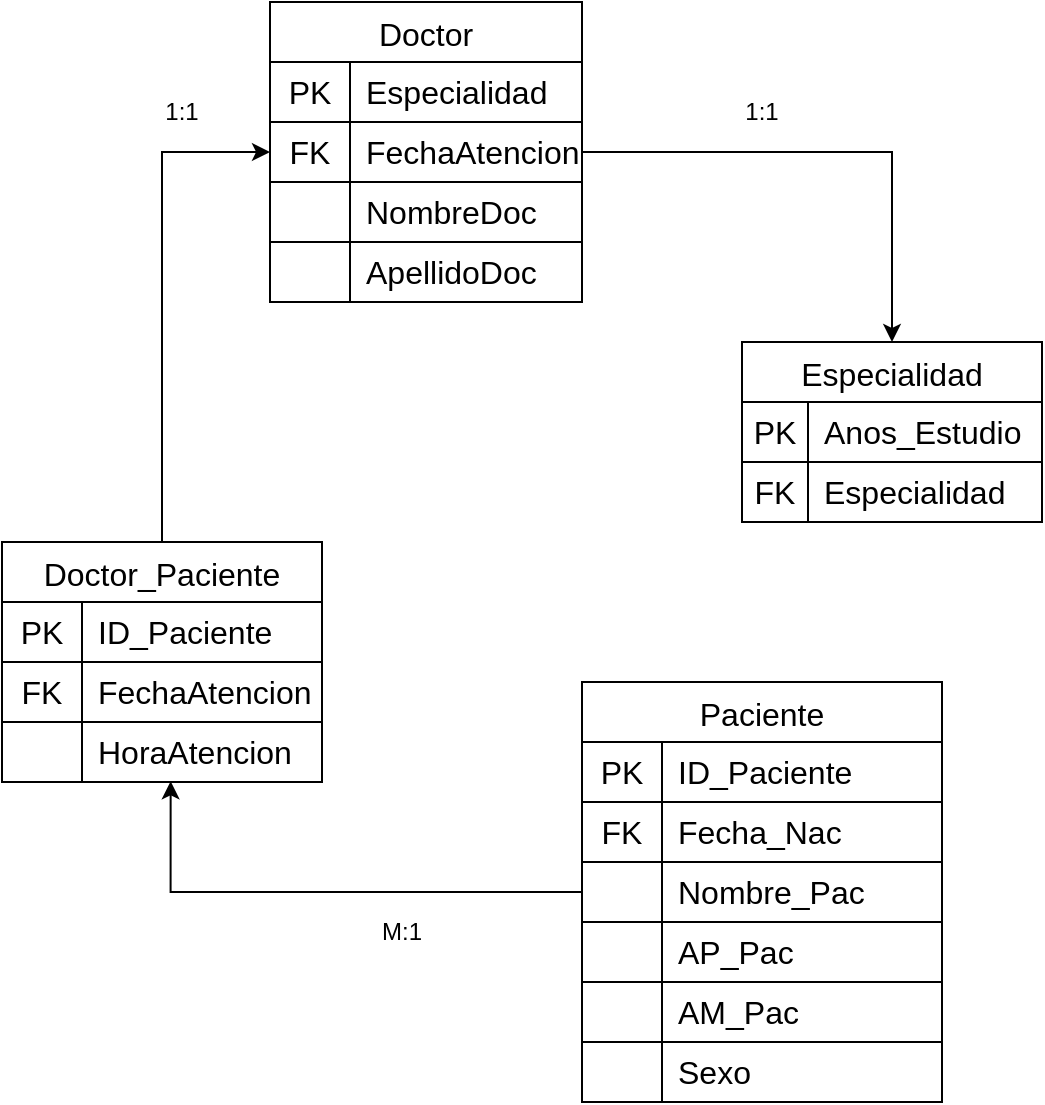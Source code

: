 <mxfile version="24.7.17">
  <diagram id="C5RBs43oDa-KdzZeNtuy" name="Page-1">
    <mxGraphModel dx="877" dy="510" grid="1" gridSize="10" guides="1" tooltips="1" connect="1" arrows="1" fold="1" page="1" pageScale="1" pageWidth="827" pageHeight="1169" math="0" shadow="0">
      <root>
        <mxCell id="WIyWlLk6GJQsqaUBKTNV-0" />
        <mxCell id="WIyWlLk6GJQsqaUBKTNV-1" parent="WIyWlLk6GJQsqaUBKTNV-0" />
        <mxCell id="8UFR_n3gDnxAr7n_JCMV-0" value="Especialidad" style="shape=table;startSize=30;container=1;collapsible=0;childLayout=tableLayout;fixedRows=1;rowLines=1;fontStyle=0;strokeColor=default;fontSize=16;" vertex="1" parent="WIyWlLk6GJQsqaUBKTNV-1">
          <mxGeometry x="470" y="330" width="150" height="90" as="geometry" />
        </mxCell>
        <mxCell id="8UFR_n3gDnxAr7n_JCMV-1" value="" style="shape=tableRow;horizontal=0;startSize=0;swimlaneHead=0;swimlaneBody=0;top=0;left=0;bottom=0;right=0;collapsible=0;dropTarget=0;fillColor=none;points=[[0,0.5],[1,0.5]];portConstraint=eastwest;strokeColor=inherit;fontSize=16;" vertex="1" parent="8UFR_n3gDnxAr7n_JCMV-0">
          <mxGeometry y="30" width="150" height="30" as="geometry" />
        </mxCell>
        <mxCell id="8UFR_n3gDnxAr7n_JCMV-2" value="PK" style="shape=partialRectangle;html=1;whiteSpace=wrap;connectable=0;fillColor=none;top=0;left=0;bottom=0;right=0;overflow=hidden;pointerEvents=1;strokeColor=inherit;fontSize=16;" vertex="1" parent="8UFR_n3gDnxAr7n_JCMV-1">
          <mxGeometry width="33" height="30" as="geometry">
            <mxRectangle width="33" height="30" as="alternateBounds" />
          </mxGeometry>
        </mxCell>
        <mxCell id="8UFR_n3gDnxAr7n_JCMV-3" value="Anos_Estudio" style="shape=partialRectangle;html=1;whiteSpace=wrap;connectable=0;fillColor=none;top=0;left=0;bottom=0;right=0;align=left;spacingLeft=6;overflow=hidden;strokeColor=inherit;fontSize=16;" vertex="1" parent="8UFR_n3gDnxAr7n_JCMV-1">
          <mxGeometry x="33" width="117" height="30" as="geometry">
            <mxRectangle width="117" height="30" as="alternateBounds" />
          </mxGeometry>
        </mxCell>
        <mxCell id="8UFR_n3gDnxAr7n_JCMV-4" value="" style="shape=tableRow;horizontal=0;startSize=0;swimlaneHead=0;swimlaneBody=0;top=0;left=0;bottom=0;right=0;collapsible=0;dropTarget=0;fillColor=none;points=[[0,0.5],[1,0.5]];portConstraint=eastwest;strokeColor=inherit;fontSize=16;" vertex="1" parent="8UFR_n3gDnxAr7n_JCMV-0">
          <mxGeometry y="60" width="150" height="30" as="geometry" />
        </mxCell>
        <mxCell id="8UFR_n3gDnxAr7n_JCMV-5" value="FK" style="shape=partialRectangle;html=1;whiteSpace=wrap;connectable=0;fillColor=none;top=0;left=0;bottom=0;right=0;overflow=hidden;strokeColor=inherit;fontSize=16;" vertex="1" parent="8UFR_n3gDnxAr7n_JCMV-4">
          <mxGeometry width="33" height="30" as="geometry">
            <mxRectangle width="33" height="30" as="alternateBounds" />
          </mxGeometry>
        </mxCell>
        <mxCell id="8UFR_n3gDnxAr7n_JCMV-6" value="Especialidad" style="shape=partialRectangle;html=1;whiteSpace=wrap;connectable=0;fillColor=none;top=0;left=0;bottom=0;right=0;align=left;spacingLeft=6;overflow=hidden;strokeColor=inherit;fontSize=16;" vertex="1" parent="8UFR_n3gDnxAr7n_JCMV-4">
          <mxGeometry x="33" width="117" height="30" as="geometry">
            <mxRectangle width="117" height="30" as="alternateBounds" />
          </mxGeometry>
        </mxCell>
        <mxCell id="8UFR_n3gDnxAr7n_JCMV-105" style="edgeStyle=orthogonalEdgeStyle;rounded=0;orthogonalLoop=1;jettySize=auto;html=1;entryX=0;entryY=0.5;entryDx=0;entryDy=0;" edge="1" parent="WIyWlLk6GJQsqaUBKTNV-1" source="8UFR_n3gDnxAr7n_JCMV-24" target="8UFR_n3gDnxAr7n_JCMV-40">
          <mxGeometry relative="1" as="geometry" />
        </mxCell>
        <mxCell id="8UFR_n3gDnxAr7n_JCMV-24" value="Doctor_Paciente" style="shape=table;startSize=30;container=1;collapsible=0;childLayout=tableLayout;fixedRows=1;rowLines=1;fontStyle=0;strokeColor=default;fontSize=16;" vertex="1" parent="WIyWlLk6GJQsqaUBKTNV-1">
          <mxGeometry x="100" y="430" width="160" height="120" as="geometry" />
        </mxCell>
        <mxCell id="8UFR_n3gDnxAr7n_JCMV-25" value="" style="shape=tableRow;horizontal=0;startSize=0;swimlaneHead=0;swimlaneBody=0;top=0;left=0;bottom=0;right=0;collapsible=0;dropTarget=0;fillColor=none;points=[[0,0.5],[1,0.5]];portConstraint=eastwest;strokeColor=inherit;fontSize=16;" vertex="1" parent="8UFR_n3gDnxAr7n_JCMV-24">
          <mxGeometry y="30" width="160" height="30" as="geometry" />
        </mxCell>
        <mxCell id="8UFR_n3gDnxAr7n_JCMV-26" value="PK" style="shape=partialRectangle;html=1;whiteSpace=wrap;connectable=0;fillColor=none;top=0;left=0;bottom=0;right=0;overflow=hidden;pointerEvents=1;strokeColor=inherit;fontSize=16;" vertex="1" parent="8UFR_n3gDnxAr7n_JCMV-25">
          <mxGeometry width="40" height="30" as="geometry">
            <mxRectangle width="40" height="30" as="alternateBounds" />
          </mxGeometry>
        </mxCell>
        <mxCell id="8UFR_n3gDnxAr7n_JCMV-27" value="ID_Paciente" style="shape=partialRectangle;html=1;whiteSpace=wrap;connectable=0;fillColor=none;top=0;left=0;bottom=0;right=0;align=left;spacingLeft=6;overflow=hidden;strokeColor=inherit;fontSize=16;" vertex="1" parent="8UFR_n3gDnxAr7n_JCMV-25">
          <mxGeometry x="40" width="120" height="30" as="geometry">
            <mxRectangle width="120" height="30" as="alternateBounds" />
          </mxGeometry>
        </mxCell>
        <mxCell id="8UFR_n3gDnxAr7n_JCMV-28" value="" style="shape=tableRow;horizontal=0;startSize=0;swimlaneHead=0;swimlaneBody=0;top=0;left=0;bottom=0;right=0;collapsible=0;dropTarget=0;fillColor=none;points=[[0,0.5],[1,0.5]];portConstraint=eastwest;strokeColor=inherit;fontSize=16;" vertex="1" parent="8UFR_n3gDnxAr7n_JCMV-24">
          <mxGeometry y="60" width="160" height="30" as="geometry" />
        </mxCell>
        <mxCell id="8UFR_n3gDnxAr7n_JCMV-29" value="FK" style="shape=partialRectangle;html=1;whiteSpace=wrap;connectable=0;fillColor=none;top=0;left=0;bottom=0;right=0;overflow=hidden;strokeColor=inherit;fontSize=16;" vertex="1" parent="8UFR_n3gDnxAr7n_JCMV-28">
          <mxGeometry width="40" height="30" as="geometry">
            <mxRectangle width="40" height="30" as="alternateBounds" />
          </mxGeometry>
        </mxCell>
        <mxCell id="8UFR_n3gDnxAr7n_JCMV-30" value="FechaAtencion" style="shape=partialRectangle;html=1;whiteSpace=wrap;connectable=0;fillColor=none;top=0;left=0;bottom=0;right=0;align=left;spacingLeft=6;overflow=hidden;strokeColor=inherit;fontSize=16;" vertex="1" parent="8UFR_n3gDnxAr7n_JCMV-28">
          <mxGeometry x="40" width="120" height="30" as="geometry">
            <mxRectangle width="120" height="30" as="alternateBounds" />
          </mxGeometry>
        </mxCell>
        <mxCell id="8UFR_n3gDnxAr7n_JCMV-31" value="" style="shape=tableRow;horizontal=0;startSize=0;swimlaneHead=0;swimlaneBody=0;top=0;left=0;bottom=0;right=0;collapsible=0;dropTarget=0;fillColor=none;points=[[0,0.5],[1,0.5]];portConstraint=eastwest;strokeColor=inherit;fontSize=16;" vertex="1" parent="8UFR_n3gDnxAr7n_JCMV-24">
          <mxGeometry y="90" width="160" height="30" as="geometry" />
        </mxCell>
        <mxCell id="8UFR_n3gDnxAr7n_JCMV-32" value="" style="shape=partialRectangle;html=1;whiteSpace=wrap;connectable=0;fillColor=none;top=0;left=0;bottom=0;right=0;overflow=hidden;strokeColor=inherit;fontSize=16;" vertex="1" parent="8UFR_n3gDnxAr7n_JCMV-31">
          <mxGeometry width="40" height="30" as="geometry">
            <mxRectangle width="40" height="30" as="alternateBounds" />
          </mxGeometry>
        </mxCell>
        <mxCell id="8UFR_n3gDnxAr7n_JCMV-33" value="HoraAtencion" style="shape=partialRectangle;html=1;whiteSpace=wrap;connectable=0;fillColor=none;top=0;left=0;bottom=0;right=0;align=left;spacingLeft=6;overflow=hidden;strokeColor=inherit;fontSize=16;" vertex="1" parent="8UFR_n3gDnxAr7n_JCMV-31">
          <mxGeometry x="40" width="120" height="30" as="geometry">
            <mxRectangle width="120" height="30" as="alternateBounds" />
          </mxGeometry>
        </mxCell>
        <mxCell id="8UFR_n3gDnxAr7n_JCMV-36" value="Doctor" style="shape=table;startSize=30;container=1;collapsible=0;childLayout=tableLayout;fixedRows=1;rowLines=1;fontStyle=0;strokeColor=default;fontSize=16;" vertex="1" parent="WIyWlLk6GJQsqaUBKTNV-1">
          <mxGeometry x="234" y="160" width="156" height="150" as="geometry" />
        </mxCell>
        <mxCell id="8UFR_n3gDnxAr7n_JCMV-37" value="" style="shape=tableRow;horizontal=0;startSize=0;swimlaneHead=0;swimlaneBody=0;top=0;left=0;bottom=0;right=0;collapsible=0;dropTarget=0;fillColor=none;points=[[0,0.5],[1,0.5]];portConstraint=eastwest;strokeColor=inherit;fontSize=16;" vertex="1" parent="8UFR_n3gDnxAr7n_JCMV-36">
          <mxGeometry y="30" width="156" height="30" as="geometry" />
        </mxCell>
        <mxCell id="8UFR_n3gDnxAr7n_JCMV-38" value="PK" style="shape=partialRectangle;html=1;whiteSpace=wrap;connectable=0;fillColor=none;top=0;left=0;bottom=0;right=0;overflow=hidden;pointerEvents=1;strokeColor=inherit;fontSize=16;" vertex="1" parent="8UFR_n3gDnxAr7n_JCMV-37">
          <mxGeometry width="40" height="30" as="geometry">
            <mxRectangle width="40" height="30" as="alternateBounds" />
          </mxGeometry>
        </mxCell>
        <mxCell id="8UFR_n3gDnxAr7n_JCMV-39" value="Especialidad" style="shape=partialRectangle;html=1;whiteSpace=wrap;connectable=0;fillColor=none;top=0;left=0;bottom=0;right=0;align=left;spacingLeft=6;overflow=hidden;strokeColor=inherit;fontSize=16;" vertex="1" parent="8UFR_n3gDnxAr7n_JCMV-37">
          <mxGeometry x="40" width="116" height="30" as="geometry">
            <mxRectangle width="116" height="30" as="alternateBounds" />
          </mxGeometry>
        </mxCell>
        <mxCell id="8UFR_n3gDnxAr7n_JCMV-40" value="" style="shape=tableRow;horizontal=0;startSize=0;swimlaneHead=0;swimlaneBody=0;top=0;left=0;bottom=0;right=0;collapsible=0;dropTarget=0;fillColor=none;points=[[0,0.5],[1,0.5]];portConstraint=eastwest;strokeColor=inherit;fontSize=16;" vertex="1" parent="8UFR_n3gDnxAr7n_JCMV-36">
          <mxGeometry y="60" width="156" height="30" as="geometry" />
        </mxCell>
        <mxCell id="8UFR_n3gDnxAr7n_JCMV-41" value="FK" style="shape=partialRectangle;html=1;whiteSpace=wrap;connectable=0;fillColor=none;top=0;left=0;bottom=0;right=0;overflow=hidden;strokeColor=inherit;fontSize=16;" vertex="1" parent="8UFR_n3gDnxAr7n_JCMV-40">
          <mxGeometry width="40" height="30" as="geometry">
            <mxRectangle width="40" height="30" as="alternateBounds" />
          </mxGeometry>
        </mxCell>
        <mxCell id="8UFR_n3gDnxAr7n_JCMV-42" value="FechaAtencion" style="shape=partialRectangle;html=1;whiteSpace=wrap;connectable=0;fillColor=none;top=0;left=0;bottom=0;right=0;align=left;spacingLeft=6;overflow=hidden;strokeColor=inherit;fontSize=16;" vertex="1" parent="8UFR_n3gDnxAr7n_JCMV-40">
          <mxGeometry x="40" width="116" height="30" as="geometry">
            <mxRectangle width="116" height="30" as="alternateBounds" />
          </mxGeometry>
        </mxCell>
        <mxCell id="8UFR_n3gDnxAr7n_JCMV-43" value="" style="shape=tableRow;horizontal=0;startSize=0;swimlaneHead=0;swimlaneBody=0;top=0;left=0;bottom=0;right=0;collapsible=0;dropTarget=0;fillColor=none;points=[[0,0.5],[1,0.5]];portConstraint=eastwest;strokeColor=inherit;fontSize=16;" vertex="1" parent="8UFR_n3gDnxAr7n_JCMV-36">
          <mxGeometry y="90" width="156" height="30" as="geometry" />
        </mxCell>
        <mxCell id="8UFR_n3gDnxAr7n_JCMV-44" value="" style="shape=partialRectangle;html=1;whiteSpace=wrap;connectable=0;fillColor=none;top=0;left=0;bottom=0;right=0;overflow=hidden;strokeColor=inherit;fontSize=16;" vertex="1" parent="8UFR_n3gDnxAr7n_JCMV-43">
          <mxGeometry width="40" height="30" as="geometry">
            <mxRectangle width="40" height="30" as="alternateBounds" />
          </mxGeometry>
        </mxCell>
        <mxCell id="8UFR_n3gDnxAr7n_JCMV-45" value="NombreDoc" style="shape=partialRectangle;html=1;whiteSpace=wrap;connectable=0;fillColor=none;top=0;left=0;bottom=0;right=0;align=left;spacingLeft=6;overflow=hidden;strokeColor=inherit;fontSize=16;" vertex="1" parent="8UFR_n3gDnxAr7n_JCMV-43">
          <mxGeometry x="40" width="116" height="30" as="geometry">
            <mxRectangle width="116" height="30" as="alternateBounds" />
          </mxGeometry>
        </mxCell>
        <mxCell id="8UFR_n3gDnxAr7n_JCMV-76" style="shape=tableRow;horizontal=0;startSize=0;swimlaneHead=0;swimlaneBody=0;top=0;left=0;bottom=0;right=0;collapsible=0;dropTarget=0;fillColor=none;points=[[0,0.5],[1,0.5]];portConstraint=eastwest;strokeColor=inherit;fontSize=16;" vertex="1" parent="8UFR_n3gDnxAr7n_JCMV-36">
          <mxGeometry y="120" width="156" height="30" as="geometry" />
        </mxCell>
        <mxCell id="8UFR_n3gDnxAr7n_JCMV-77" style="shape=partialRectangle;html=1;whiteSpace=wrap;connectable=0;fillColor=none;top=0;left=0;bottom=0;right=0;overflow=hidden;strokeColor=inherit;fontSize=16;" vertex="1" parent="8UFR_n3gDnxAr7n_JCMV-76">
          <mxGeometry width="40" height="30" as="geometry">
            <mxRectangle width="40" height="30" as="alternateBounds" />
          </mxGeometry>
        </mxCell>
        <mxCell id="8UFR_n3gDnxAr7n_JCMV-78" value="ApellidoDoc" style="shape=partialRectangle;html=1;whiteSpace=wrap;connectable=0;fillColor=none;top=0;left=0;bottom=0;right=0;align=left;spacingLeft=6;overflow=hidden;strokeColor=inherit;fontSize=16;" vertex="1" parent="8UFR_n3gDnxAr7n_JCMV-76">
          <mxGeometry x="40" width="116" height="30" as="geometry">
            <mxRectangle width="116" height="30" as="alternateBounds" />
          </mxGeometry>
        </mxCell>
        <mxCell id="8UFR_n3gDnxAr7n_JCMV-108" style="edgeStyle=orthogonalEdgeStyle;rounded=0;orthogonalLoop=1;jettySize=auto;html=1;entryX=0.527;entryY=0.988;entryDx=0;entryDy=0;entryPerimeter=0;" edge="1" parent="WIyWlLk6GJQsqaUBKTNV-1" source="8UFR_n3gDnxAr7n_JCMV-85" target="8UFR_n3gDnxAr7n_JCMV-31">
          <mxGeometry relative="1" as="geometry">
            <mxPoint x="190" y="620" as="targetPoint" />
          </mxGeometry>
        </mxCell>
        <mxCell id="8UFR_n3gDnxAr7n_JCMV-85" value="Paciente" style="shape=table;startSize=30;container=1;collapsible=0;childLayout=tableLayout;fixedRows=1;rowLines=1;fontStyle=0;strokeColor=default;fontSize=16;" vertex="1" parent="WIyWlLk6GJQsqaUBKTNV-1">
          <mxGeometry x="390" y="500" width="180" height="210" as="geometry" />
        </mxCell>
        <mxCell id="8UFR_n3gDnxAr7n_JCMV-86" value="" style="shape=tableRow;horizontal=0;startSize=0;swimlaneHead=0;swimlaneBody=0;top=0;left=0;bottom=0;right=0;collapsible=0;dropTarget=0;fillColor=none;points=[[0,0.5],[1,0.5]];portConstraint=eastwest;strokeColor=inherit;fontSize=16;" vertex="1" parent="8UFR_n3gDnxAr7n_JCMV-85">
          <mxGeometry y="30" width="180" height="30" as="geometry" />
        </mxCell>
        <mxCell id="8UFR_n3gDnxAr7n_JCMV-87" value="PK" style="shape=partialRectangle;html=1;whiteSpace=wrap;connectable=0;fillColor=none;top=0;left=0;bottom=0;right=0;overflow=hidden;pointerEvents=1;strokeColor=inherit;fontSize=16;" vertex="1" parent="8UFR_n3gDnxAr7n_JCMV-86">
          <mxGeometry width="40" height="30" as="geometry">
            <mxRectangle width="40" height="30" as="alternateBounds" />
          </mxGeometry>
        </mxCell>
        <mxCell id="8UFR_n3gDnxAr7n_JCMV-88" value="ID_Paciente" style="shape=partialRectangle;html=1;whiteSpace=wrap;connectable=0;fillColor=none;top=0;left=0;bottom=0;right=0;align=left;spacingLeft=6;overflow=hidden;strokeColor=inherit;fontSize=16;" vertex="1" parent="8UFR_n3gDnxAr7n_JCMV-86">
          <mxGeometry x="40" width="140" height="30" as="geometry">
            <mxRectangle width="140" height="30" as="alternateBounds" />
          </mxGeometry>
        </mxCell>
        <mxCell id="8UFR_n3gDnxAr7n_JCMV-89" value="" style="shape=tableRow;horizontal=0;startSize=0;swimlaneHead=0;swimlaneBody=0;top=0;left=0;bottom=0;right=0;collapsible=0;dropTarget=0;fillColor=none;points=[[0,0.5],[1,0.5]];portConstraint=eastwest;strokeColor=inherit;fontSize=16;" vertex="1" parent="8UFR_n3gDnxAr7n_JCMV-85">
          <mxGeometry y="60" width="180" height="30" as="geometry" />
        </mxCell>
        <mxCell id="8UFR_n3gDnxAr7n_JCMV-90" value="FK" style="shape=partialRectangle;html=1;whiteSpace=wrap;connectable=0;fillColor=none;top=0;left=0;bottom=0;right=0;overflow=hidden;strokeColor=inherit;fontSize=16;" vertex="1" parent="8UFR_n3gDnxAr7n_JCMV-89">
          <mxGeometry width="40" height="30" as="geometry">
            <mxRectangle width="40" height="30" as="alternateBounds" />
          </mxGeometry>
        </mxCell>
        <mxCell id="8UFR_n3gDnxAr7n_JCMV-91" value="Fecha_Nac" style="shape=partialRectangle;html=1;whiteSpace=wrap;connectable=0;fillColor=none;top=0;left=0;bottom=0;right=0;align=left;spacingLeft=6;overflow=hidden;strokeColor=inherit;fontSize=16;" vertex="1" parent="8UFR_n3gDnxAr7n_JCMV-89">
          <mxGeometry x="40" width="140" height="30" as="geometry">
            <mxRectangle width="140" height="30" as="alternateBounds" />
          </mxGeometry>
        </mxCell>
        <mxCell id="8UFR_n3gDnxAr7n_JCMV-92" value="" style="shape=tableRow;horizontal=0;startSize=0;swimlaneHead=0;swimlaneBody=0;top=0;left=0;bottom=0;right=0;collapsible=0;dropTarget=0;fillColor=none;points=[[0,0.5],[1,0.5]];portConstraint=eastwest;strokeColor=inherit;fontSize=16;" vertex="1" parent="8UFR_n3gDnxAr7n_JCMV-85">
          <mxGeometry y="90" width="180" height="30" as="geometry" />
        </mxCell>
        <mxCell id="8UFR_n3gDnxAr7n_JCMV-93" value="" style="shape=partialRectangle;html=1;whiteSpace=wrap;connectable=0;fillColor=none;top=0;left=0;bottom=0;right=0;overflow=hidden;strokeColor=inherit;fontSize=16;" vertex="1" parent="8UFR_n3gDnxAr7n_JCMV-92">
          <mxGeometry width="40" height="30" as="geometry">
            <mxRectangle width="40" height="30" as="alternateBounds" />
          </mxGeometry>
        </mxCell>
        <mxCell id="8UFR_n3gDnxAr7n_JCMV-94" value="Nombre_Pac" style="shape=partialRectangle;html=1;whiteSpace=wrap;connectable=0;fillColor=none;top=0;left=0;bottom=0;right=0;align=left;spacingLeft=6;overflow=hidden;strokeColor=inherit;fontSize=16;" vertex="1" parent="8UFR_n3gDnxAr7n_JCMV-92">
          <mxGeometry x="40" width="140" height="30" as="geometry">
            <mxRectangle width="140" height="30" as="alternateBounds" />
          </mxGeometry>
        </mxCell>
        <mxCell id="8UFR_n3gDnxAr7n_JCMV-95" style="shape=tableRow;horizontal=0;startSize=0;swimlaneHead=0;swimlaneBody=0;top=0;left=0;bottom=0;right=0;collapsible=0;dropTarget=0;fillColor=none;points=[[0,0.5],[1,0.5]];portConstraint=eastwest;strokeColor=inherit;fontSize=16;" vertex="1" parent="8UFR_n3gDnxAr7n_JCMV-85">
          <mxGeometry y="120" width="180" height="30" as="geometry" />
        </mxCell>
        <mxCell id="8UFR_n3gDnxAr7n_JCMV-96" style="shape=partialRectangle;html=1;whiteSpace=wrap;connectable=0;fillColor=none;top=0;left=0;bottom=0;right=0;overflow=hidden;strokeColor=inherit;fontSize=16;" vertex="1" parent="8UFR_n3gDnxAr7n_JCMV-95">
          <mxGeometry width="40" height="30" as="geometry">
            <mxRectangle width="40" height="30" as="alternateBounds" />
          </mxGeometry>
        </mxCell>
        <mxCell id="8UFR_n3gDnxAr7n_JCMV-97" value="AP_Pac" style="shape=partialRectangle;html=1;whiteSpace=wrap;connectable=0;fillColor=none;top=0;left=0;bottom=0;right=0;align=left;spacingLeft=6;overflow=hidden;strokeColor=inherit;fontSize=16;" vertex="1" parent="8UFR_n3gDnxAr7n_JCMV-95">
          <mxGeometry x="40" width="140" height="30" as="geometry">
            <mxRectangle width="140" height="30" as="alternateBounds" />
          </mxGeometry>
        </mxCell>
        <mxCell id="8UFR_n3gDnxAr7n_JCMV-98" style="shape=tableRow;horizontal=0;startSize=0;swimlaneHead=0;swimlaneBody=0;top=0;left=0;bottom=0;right=0;collapsible=0;dropTarget=0;fillColor=none;points=[[0,0.5],[1,0.5]];portConstraint=eastwest;strokeColor=inherit;fontSize=16;" vertex="1" parent="8UFR_n3gDnxAr7n_JCMV-85">
          <mxGeometry y="150" width="180" height="30" as="geometry" />
        </mxCell>
        <mxCell id="8UFR_n3gDnxAr7n_JCMV-99" style="shape=partialRectangle;html=1;whiteSpace=wrap;connectable=0;fillColor=none;top=0;left=0;bottom=0;right=0;overflow=hidden;strokeColor=inherit;fontSize=16;" vertex="1" parent="8UFR_n3gDnxAr7n_JCMV-98">
          <mxGeometry width="40" height="30" as="geometry">
            <mxRectangle width="40" height="30" as="alternateBounds" />
          </mxGeometry>
        </mxCell>
        <mxCell id="8UFR_n3gDnxAr7n_JCMV-100" value="AM_Pac" style="shape=partialRectangle;html=1;whiteSpace=wrap;connectable=0;fillColor=none;top=0;left=0;bottom=0;right=0;align=left;spacingLeft=6;overflow=hidden;strokeColor=inherit;fontSize=16;" vertex="1" parent="8UFR_n3gDnxAr7n_JCMV-98">
          <mxGeometry x="40" width="140" height="30" as="geometry">
            <mxRectangle width="140" height="30" as="alternateBounds" />
          </mxGeometry>
        </mxCell>
        <mxCell id="8UFR_n3gDnxAr7n_JCMV-101" style="shape=tableRow;horizontal=0;startSize=0;swimlaneHead=0;swimlaneBody=0;top=0;left=0;bottom=0;right=0;collapsible=0;dropTarget=0;fillColor=none;points=[[0,0.5],[1,0.5]];portConstraint=eastwest;strokeColor=inherit;fontSize=16;" vertex="1" parent="8UFR_n3gDnxAr7n_JCMV-85">
          <mxGeometry y="180" width="180" height="30" as="geometry" />
        </mxCell>
        <mxCell id="8UFR_n3gDnxAr7n_JCMV-102" style="shape=partialRectangle;html=1;whiteSpace=wrap;connectable=0;fillColor=none;top=0;left=0;bottom=0;right=0;overflow=hidden;strokeColor=inherit;fontSize=16;" vertex="1" parent="8UFR_n3gDnxAr7n_JCMV-101">
          <mxGeometry width="40" height="30" as="geometry">
            <mxRectangle width="40" height="30" as="alternateBounds" />
          </mxGeometry>
        </mxCell>
        <mxCell id="8UFR_n3gDnxAr7n_JCMV-103" value="Sexo" style="shape=partialRectangle;html=1;whiteSpace=wrap;connectable=0;fillColor=none;top=0;left=0;bottom=0;right=0;align=left;spacingLeft=6;overflow=hidden;strokeColor=inherit;fontSize=16;" vertex="1" parent="8UFR_n3gDnxAr7n_JCMV-101">
          <mxGeometry x="40" width="140" height="30" as="geometry">
            <mxRectangle width="140" height="30" as="alternateBounds" />
          </mxGeometry>
        </mxCell>
        <mxCell id="8UFR_n3gDnxAr7n_JCMV-104" style="edgeStyle=orthogonalEdgeStyle;rounded=0;orthogonalLoop=1;jettySize=auto;html=1;entryX=0.5;entryY=0;entryDx=0;entryDy=0;" edge="1" parent="WIyWlLk6GJQsqaUBKTNV-1" source="8UFR_n3gDnxAr7n_JCMV-40" target="8UFR_n3gDnxAr7n_JCMV-0">
          <mxGeometry relative="1" as="geometry" />
        </mxCell>
        <mxCell id="8UFR_n3gDnxAr7n_JCMV-107" value="1:1" style="text;html=1;align=center;verticalAlign=middle;whiteSpace=wrap;rounded=0;" vertex="1" parent="WIyWlLk6GJQsqaUBKTNV-1">
          <mxGeometry x="450" y="200" width="60" height="30" as="geometry" />
        </mxCell>
        <mxCell id="8UFR_n3gDnxAr7n_JCMV-109" value="M:1" style="text;html=1;align=center;verticalAlign=middle;whiteSpace=wrap;rounded=0;" vertex="1" parent="WIyWlLk6GJQsqaUBKTNV-1">
          <mxGeometry x="270" y="610" width="60" height="30" as="geometry" />
        </mxCell>
        <mxCell id="8UFR_n3gDnxAr7n_JCMV-112" value="1:1" style="text;html=1;align=center;verticalAlign=middle;whiteSpace=wrap;rounded=0;" vertex="1" parent="WIyWlLk6GJQsqaUBKTNV-1">
          <mxGeometry x="160" y="200" width="60" height="30" as="geometry" />
        </mxCell>
      </root>
    </mxGraphModel>
  </diagram>
</mxfile>
